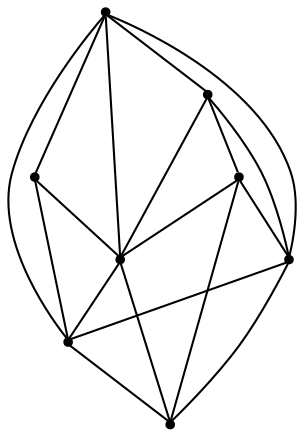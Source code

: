 graph {
  node [shape=point,comment="{\"directed\":false,\"doi\":\"10.1007/978-3-662-45803-7_33\",\"figure\":\"1 (3)\"}"]

  v0 [pos="838.1782550585156,2498.38946356432"]
  v1 [pos="745.6865449962318,2567.350544168944"]
  v2 [pos="733.1441876041631,2688.038796386989"]
  v3 [pos="725.3051824220413,2517.199159099093"]
  v4 [pos="681.4110671200303,2551.679699401405"]
  v5 [pos="673.5720619379088,2595.565341917501"]
  v6 [pos="719.7345056987293,2618.1853722641513"]
  v7 [pos="620.2753141620758,2499.9568533767515"]

  v7 -- v2 [id="-3",pos="620.2753141620758,2499.9568533767515 618.1831928071223,2521.38073120583 618.1831928071223,2521.38073120583 618.1831928071223,2521.38073120583 620.797573057906,2538.097605116049 626.0221343650866,2571.536187418051 645.0942390287703,2601.314049390272 664.166343692454,2631.092165808891 697.0858644643262,2657.2143963792923 713.547788071613,2670.275129994896 733.1441876041631,2688.038796386989 733.1441876041631,2688.038796386989 733.1441876041631,2688.038796386989"]
  v7 -- v0 [id="-4",pos="620.2753141620758,2499.9568533767515 638.8230603327358,2498.918966518812 638.8230603327358,2498.918966518812 638.8230603327358,2498.918966518812 655.8061294130989,2496.305038670904 689.7722675738248,2491.0815085638574 725.0435916989853,2490.8189198809955 760.314788575831,2490.5604023405035 796.895370611498,2495.2585006354284 815.1835620321382,2497.609839800474 838.1782550585156,2498.38946356432 838.1782550585156,2498.38946356432 838.1782550585156,2498.38946356432"]
  v7 -- v5 [id="-5",pos="620.2753141620758,2499.9568533767515 627.0645525595535,2512.7595783446595 627.0645525595535,2512.7595783446595 627.0645525595535,2512.7595783446595 630.7255501991909,2519.2919807236462 638.0391470896923,2532.352968785648 646.140856417624,2547.5027073298334 654.238366551169,2562.652191427621 663.1239254979871,2579.894497149962 667.5646371862813,2588.511578868762 673.5720619379088,2595.565341917501 673.5720619379088,2595.565341917501 673.5720619379088,2595.565341917501"]
  v7 -- v4 [id="-6",pos="620.2753141620758,2499.9568533767515 630.2043411019575,2505.4472977554287 630.2043411019575,2505.4472977554287 630.2043411019575,2505.4472977554287 636.9967288952254,2509.361701144138 650.5815044817609,2517.1991590990924 660.7721857688562,2525.820311960263 670.9628670559513,2534.441464821434 677.7553184733765,2543.846567035218 681.4110671200303,2551.679699401405"]
  v5 -- v1 [id="-13",pos="673.5720619379088,2595.565341917501 745.6865449962318,2567.350544168944 745.6865449962318,2567.350544168944 745.6865449962318,2567.350544168944"]
  v4 -- v3 [id="-17",pos="681.4110671200303,2551.679699401405 725.3051824220413,2517.199159099093 725.3051824220413,2517.199159099093 725.3051824220413,2517.199159099093"]
  v4 -- v1 [id="-21",pos="681.4110671200303,2551.679699401405 745.6865449962318,2567.350544168944 745.6865449962318,2567.350544168944 745.6865449962318,2567.350544168944"]
  v3 -- v7 [id="-23",pos="725.3051824220413,2517.199159099093 717.7299311843267,2515.894357969523 717.7299311843267,2515.894357969523 717.7299311843267,2515.894357969523 711.7214566341025,2514.5895568399533 699.7003083392673,2511.9756289920456 683.2425839263673,2509.361701144138 666.7807239432377,2506.7520988849983 645.8781522718139,2504.138171037091 635.4289660332954,2502.833369907521 624.9755806003901,2501.5285687779515 635.4289660332954,2502.833369907521 635.4289660332954,2502.833369907521 620.2753141620758,2499.9568533767515 620.2753141620758,2499.9568533767515 620.2753141620758,2499.9568533767515"]
  v5 -- v2 [id="-26",pos="673.5720619379088,2595.565341917501 680.3655631539307,2603.92390609581 680.3655631539307,2603.92390609581 680.3655631539307,2603.92390609581 685.5901244611113,2610.7188971576584 696.0435098940166,2624.3012458894123 705.4502779380681,2638.4085175404916 714.8529104118902,2652.511718049201 723.2172602614747,2667.1403503700326 727.3952678039589,2674.4564476552355 733.1441876041631,2688.038796386989 733.1441876041631,2688.038796386989 733.1441876041631,2688.038796386989"]
  v5 -- v4 [id="-27",pos="673.5720619379088,2595.565341917501 681.4110671200303,2551.679699401405 681.4110671200303,2551.679699401405 681.4110671200303,2551.679699401405"]
  v2 -- v0 [id="-35",pos="733.1441876041631,2688.038796386989 746.4715080378721,2670.796490664648 746.4715080378721,2670.796490664648 746.4715080378721,2670.796490664648 758.2299521868972,2658.2606799683704 781.7427685388752,2633.1809162910745 798.7258376192382,2602.097998742886 815.7089066996011,2571.0110100523275 826.1580929381196,2533.916541902108 831.386853439687,2515.373506192567 838.1782550585156,2498.38946356432 838.1782550585156,2498.38946356432 838.1782550585156,2498.38946356432"]
  v3 -- v0 [id="-37",pos="725.3051824220413,2517.199159099093 742.0266607793483,2517.724590911215 763.4504415480055,2511.9756289920456 782.0013371144559,2507.7943113317065 800.5521690567488,2503.617064813737 816.230179420992,2501.0033914122278 824.0691209789562,2499.6983358362595 838.1782550585156,2498.38946356432 838.1782550585156,2498.38946356432 838.1782550585156,2498.38946356432"]
  v1 -- v2 [id="-43",pos="745.6865449962318,2567.350544168944 733.1441876041631,2688.038796386989 733.1441876041631,2688.038796386989 733.1441876041631,2688.038796386989"]
  v6 -- v2 [id="-55",pos="719.7345056987293,2618.1853722641513 733.1441876041631,2688.038796386989 733.1441876041631,2688.038796386989 733.1441876041631,2688.038796386989"]
  v3 -- v1 [id="-62",pos="725.3051824220413,2517.199159099093 745.6865449962318,2567.350544168944 745.6865449962318,2567.350544168944 745.6865449962318,2567.350544168944"]
  v1 -- v0 [id="-11",pos="745.6865449962318,2567.350544168944 750.6053166735283,2565.4962640547674 751.6158074705213,2564.7922923735255 754.3104495958363,2562.915034556881 762.9291688266147,2556.9075550972198 780.1749420527879,2544.8931050706938 794.2851259309439,2533.395435678754 808.3911106147129,2521.901837429184 819.3657051448517,2510.9293454029676 824.8529705978425,2505.4472977554287 838.1782550585156,2498.38946356432 838.1782550585156,2498.38946356432 838.1782550585156,2498.38946356432"]
  v5 -- v6 [id="-15",pos="673.5720619379088,2595.565341917501 719.7345056987293,2618.1853722641513 719.7345056987293,2618.1853722641513 719.7345056987293,2618.1853722641513"]
  v6 -- v1 [id="-25",pos="719.7345056987293,2618.1853722641513 745.6865449962318,2567.350544168944 745.6865449962318,2567.350544168944 745.6865449962318,2567.350544168944"]
}